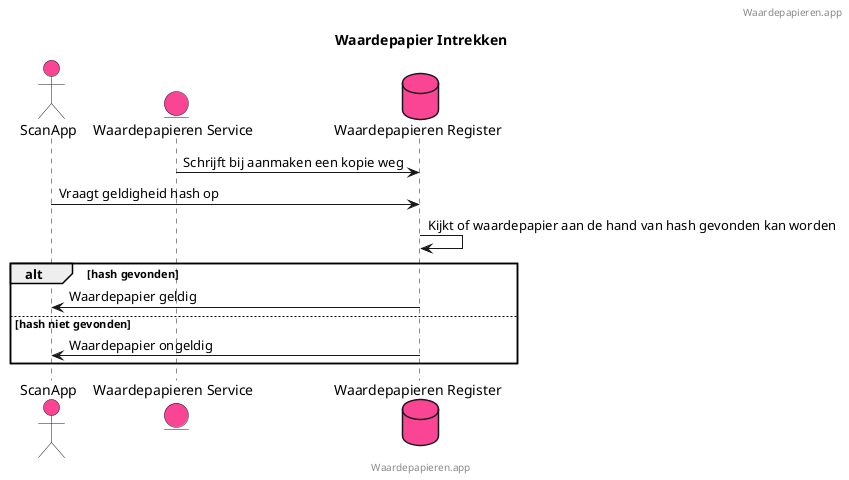 @startuml
title: Waardepapier Intrekken
footer: Waardepapieren.app
header: Waardepapieren.app


actor ScanApp #fa4494
entity "Waardepapieren Service" as WPS #fa4494
database "Waardepapieren Register" as WPR #fa4494

WPS -> WPR: Schrijft bij aanmaken een kopie weg
ScanApp -> WPR: Vraagt geldigheid hash op
WPR -> WPR: Kijkt of waardepapier aan de hand van hash gevonden kan worden

alt hash gevonden

    WPR -> ScanApp: Waardepapier geldig

else hash niet gevonden

    WPR -> ScanApp: Waardepapier ongeldig

end

@enduml